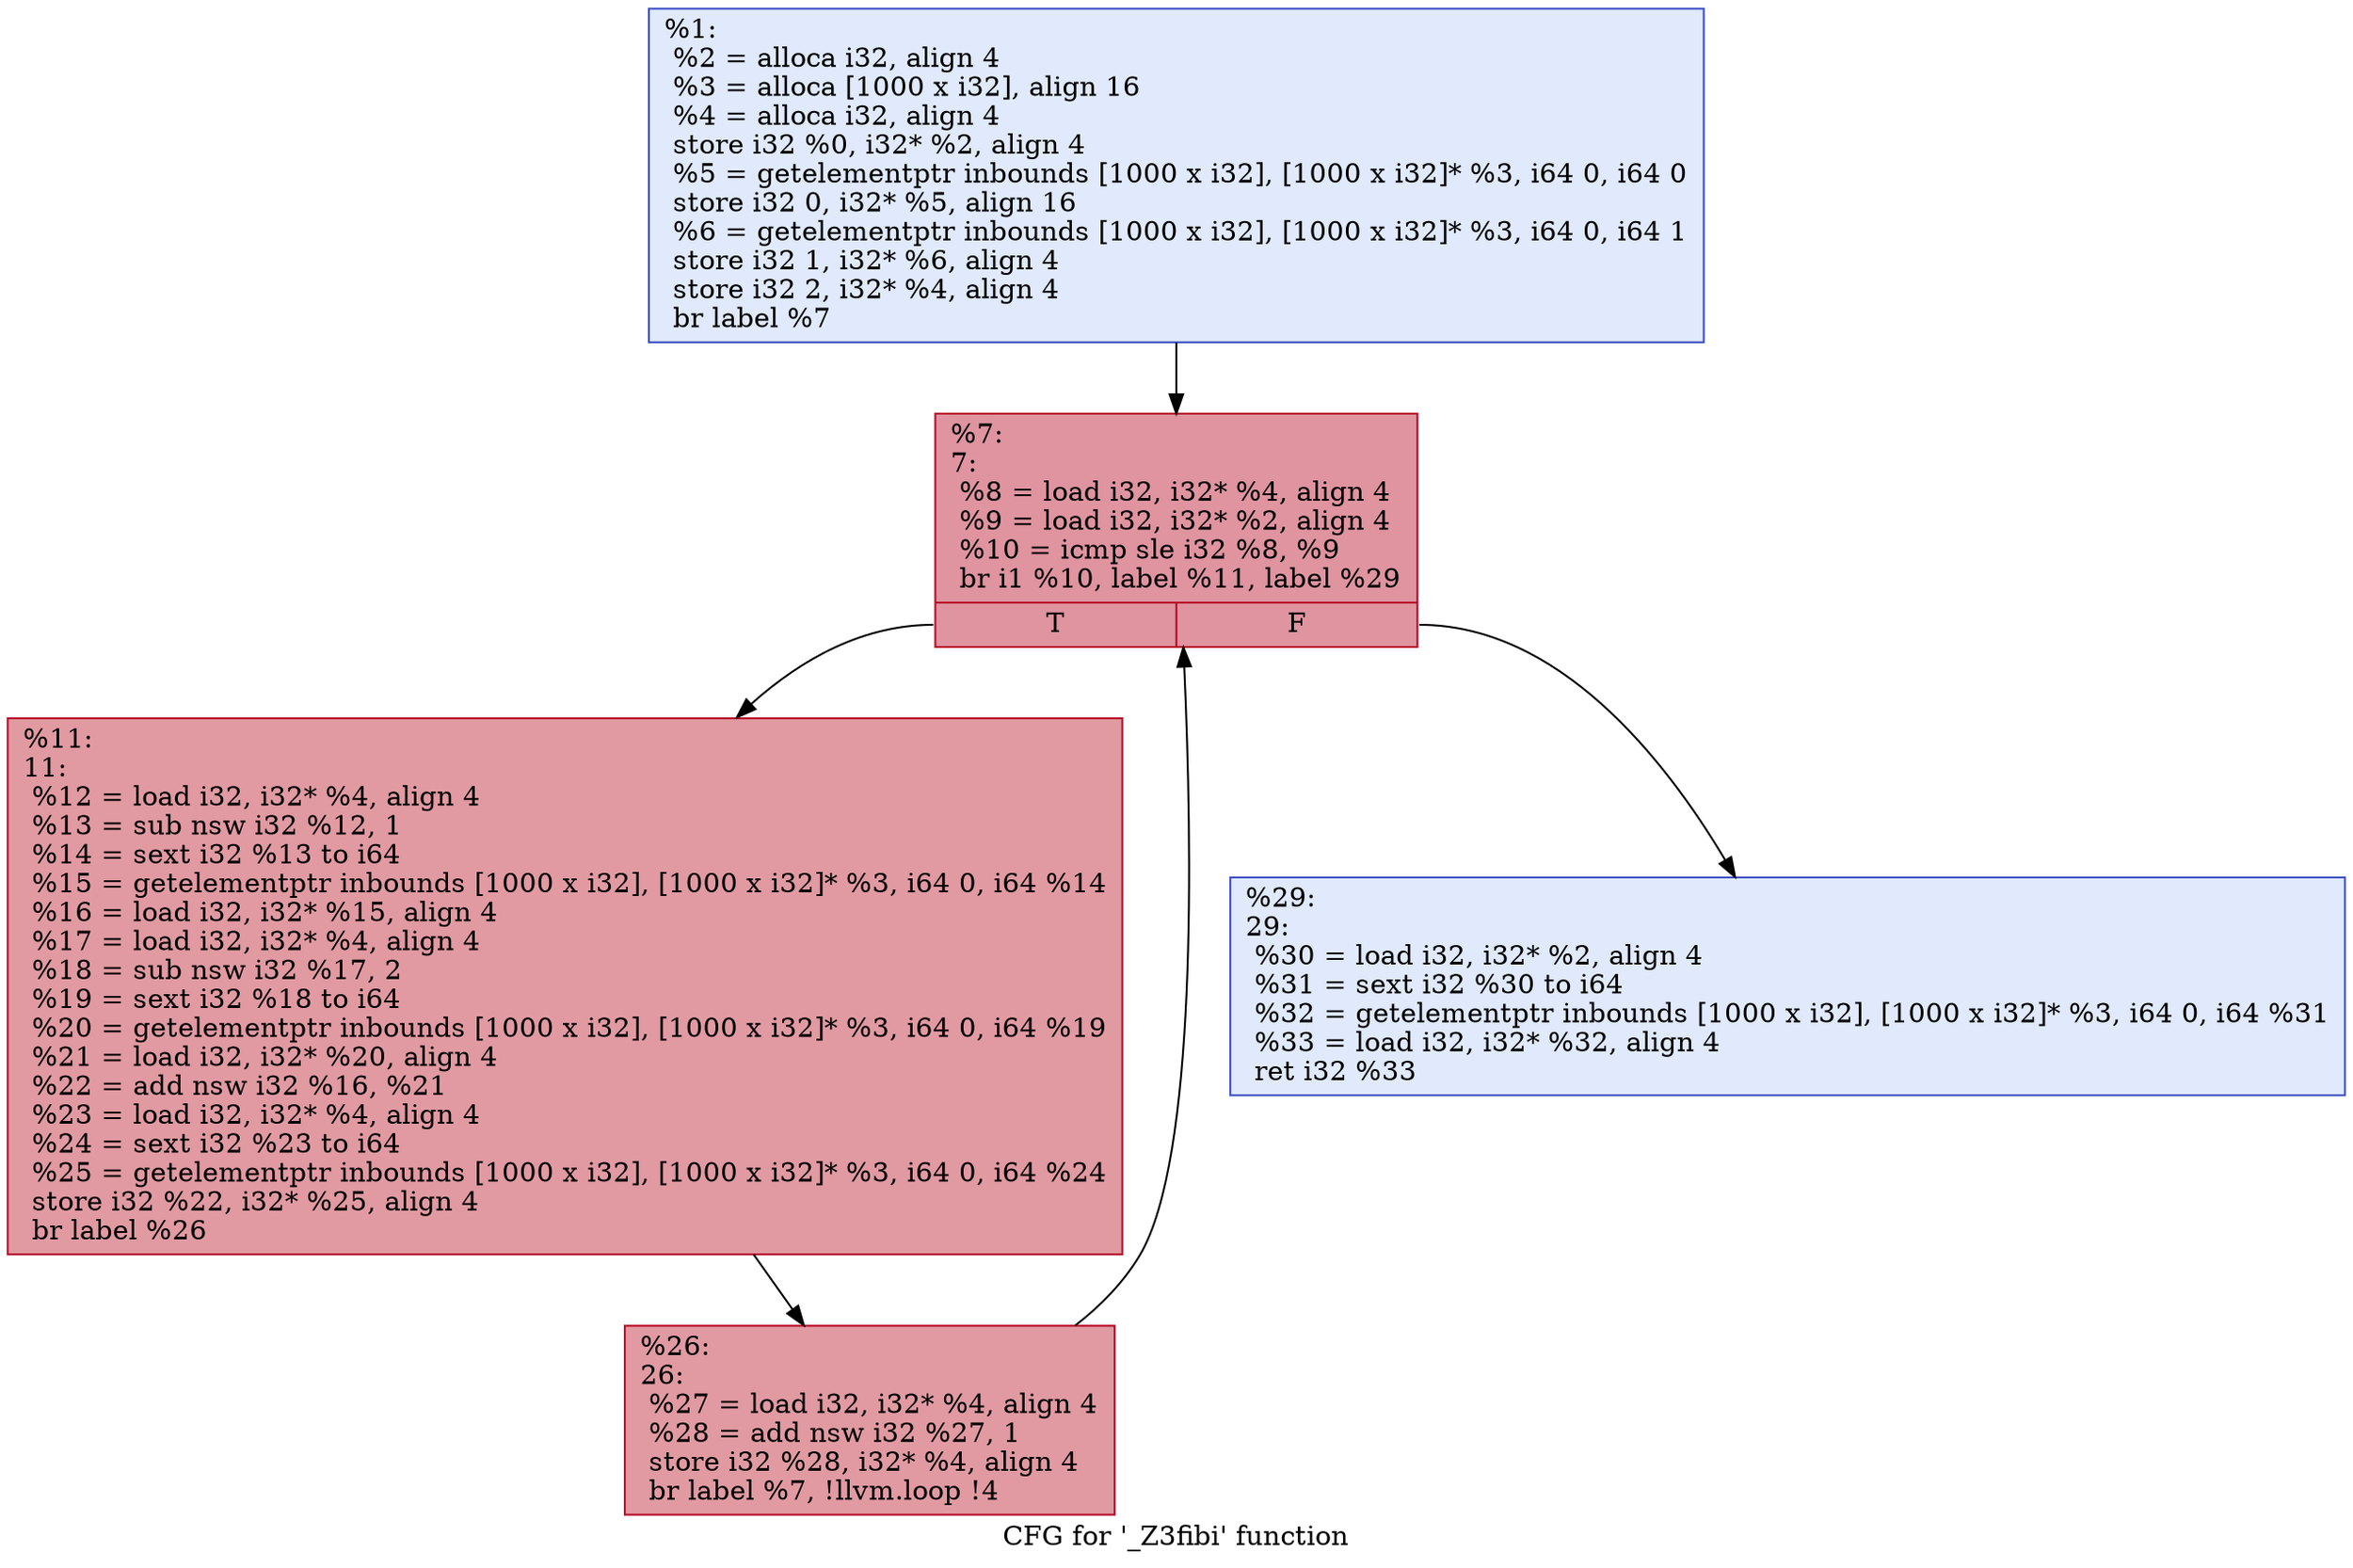 digraph "CFG for '_Z3fibi' function" {
	label="CFG for '_Z3fibi' function";

	Node0x557772ba67d0 [shape=record,color="#3d50c3ff", style=filled, fillcolor="#b9d0f970",label="{%1:\l  %2 = alloca i32, align 4\l  %3 = alloca [1000 x i32], align 16\l  %4 = alloca i32, align 4\l  store i32 %0, i32* %2, align 4\l  %5 = getelementptr inbounds [1000 x i32], [1000 x i32]* %3, i64 0, i64 0\l  store i32 0, i32* %5, align 16\l  %6 = getelementptr inbounds [1000 x i32], [1000 x i32]* %3, i64 0, i64 1\l  store i32 1, i32* %6, align 4\l  store i32 2, i32* %4, align 4\l  br label %7\l}"];
	Node0x557772ba67d0 -> Node0x557772ba7a90;
	Node0x557772ba7a90 [shape=record,color="#b70d28ff", style=filled, fillcolor="#b70d2870",label="{%7:\l7:                                                \l  %8 = load i32, i32* %4, align 4\l  %9 = load i32, i32* %2, align 4\l  %10 = icmp sle i32 %8, %9\l  br i1 %10, label %11, label %29\l|{<s0>T|<s1>F}}"];
	Node0x557772ba7a90:s0 -> Node0x557772ba75f0;
	Node0x557772ba7a90:s1 -> Node0x557772ba7d50;
	Node0x557772ba75f0 [shape=record,color="#b70d28ff", style=filled, fillcolor="#bb1b2c70",label="{%11:\l11:                                               \l  %12 = load i32, i32* %4, align 4\l  %13 = sub nsw i32 %12, 1\l  %14 = sext i32 %13 to i64\l  %15 = getelementptr inbounds [1000 x i32], [1000 x i32]* %3, i64 0, i64 %14\l  %16 = load i32, i32* %15, align 4\l  %17 = load i32, i32* %4, align 4\l  %18 = sub nsw i32 %17, 2\l  %19 = sext i32 %18 to i64\l  %20 = getelementptr inbounds [1000 x i32], [1000 x i32]* %3, i64 0, i64 %19\l  %21 = load i32, i32* %20, align 4\l  %22 = add nsw i32 %16, %21\l  %23 = load i32, i32* %4, align 4\l  %24 = sext i32 %23 to i64\l  %25 = getelementptr inbounds [1000 x i32], [1000 x i32]* %3, i64 0, i64 %24\l  store i32 %22, i32* %25, align 4\l  br label %26\l}"];
	Node0x557772ba75f0 -> Node0x557772ba85c0;
	Node0x557772ba85c0 [shape=record,color="#b70d28ff", style=filled, fillcolor="#bb1b2c70",label="{%26:\l26:                                               \l  %27 = load i32, i32* %4, align 4\l  %28 = add nsw i32 %27, 1\l  store i32 %28, i32* %4, align 4\l  br label %7, !llvm.loop !4\l}"];
	Node0x557772ba85c0 -> Node0x557772ba7a90;
	Node0x557772ba7d50 [shape=record,color="#3d50c3ff", style=filled, fillcolor="#b9d0f970",label="{%29:\l29:                                               \l  %30 = load i32, i32* %2, align 4\l  %31 = sext i32 %30 to i64\l  %32 = getelementptr inbounds [1000 x i32], [1000 x i32]* %3, i64 0, i64 %31\l  %33 = load i32, i32* %32, align 4\l  ret i32 %33\l}"];
}
